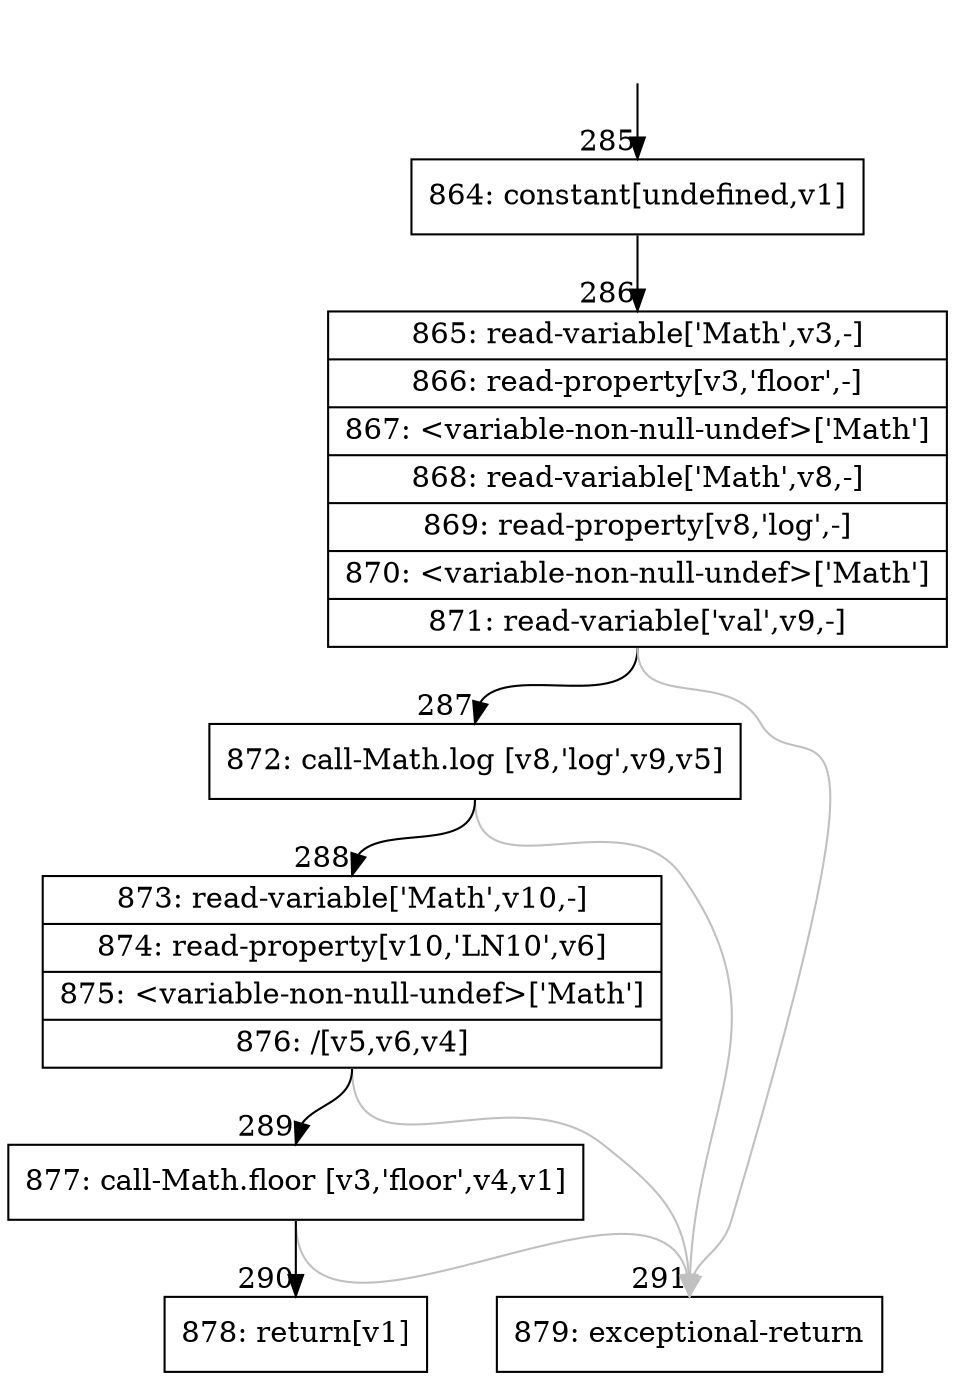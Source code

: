 digraph {
rankdir="TD"
BB_entry34[shape=none,label=""];
BB_entry34 -> BB285 [tailport=s, headport=n, headlabel="    285"]
BB285 [shape=record label="{864: constant[undefined,v1]}" ] 
BB285 -> BB286 [tailport=s, headport=n, headlabel="      286"]
BB286 [shape=record label="{865: read-variable['Math',v3,-]|866: read-property[v3,'floor',-]|867: \<variable-non-null-undef\>['Math']|868: read-variable['Math',v8,-]|869: read-property[v8,'log',-]|870: \<variable-non-null-undef\>['Math']|871: read-variable['val',v9,-]}" ] 
BB286 -> BB287 [tailport=s, headport=n, headlabel="      287"]
BB286 -> BB291 [tailport=s, headport=n, color=gray, headlabel="      291"]
BB287 [shape=record label="{872: call-Math.log [v8,'log',v9,v5]}" ] 
BB287 -> BB288 [tailport=s, headport=n, headlabel="      288"]
BB287 -> BB291 [tailport=s, headport=n, color=gray]
BB288 [shape=record label="{873: read-variable['Math',v10,-]|874: read-property[v10,'LN10',v6]|875: \<variable-non-null-undef\>['Math']|876: /[v5,v6,v4]}" ] 
BB288 -> BB289 [tailport=s, headport=n, headlabel="      289"]
BB288 -> BB291 [tailport=s, headport=n, color=gray]
BB289 [shape=record label="{877: call-Math.floor [v3,'floor',v4,v1]}" ] 
BB289 -> BB290 [tailport=s, headport=n, headlabel="      290"]
BB289 -> BB291 [tailport=s, headport=n, color=gray]
BB290 [shape=record label="{878: return[v1]}" ] 
BB291 [shape=record label="{879: exceptional-return}" ] 
//#$~ 381
}
